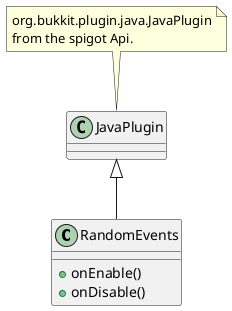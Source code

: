 @startuml RandomEvents

class RandomEvents  {
    {method} +onEnable()
    {method} +onDisable()
}

JavaPlugin <|-- RandomEvents

note top of JavaPlugin #feffdd
 org.bukkit.plugin.java.JavaPlugin
 from the spigot Api.
endnote

@enduml